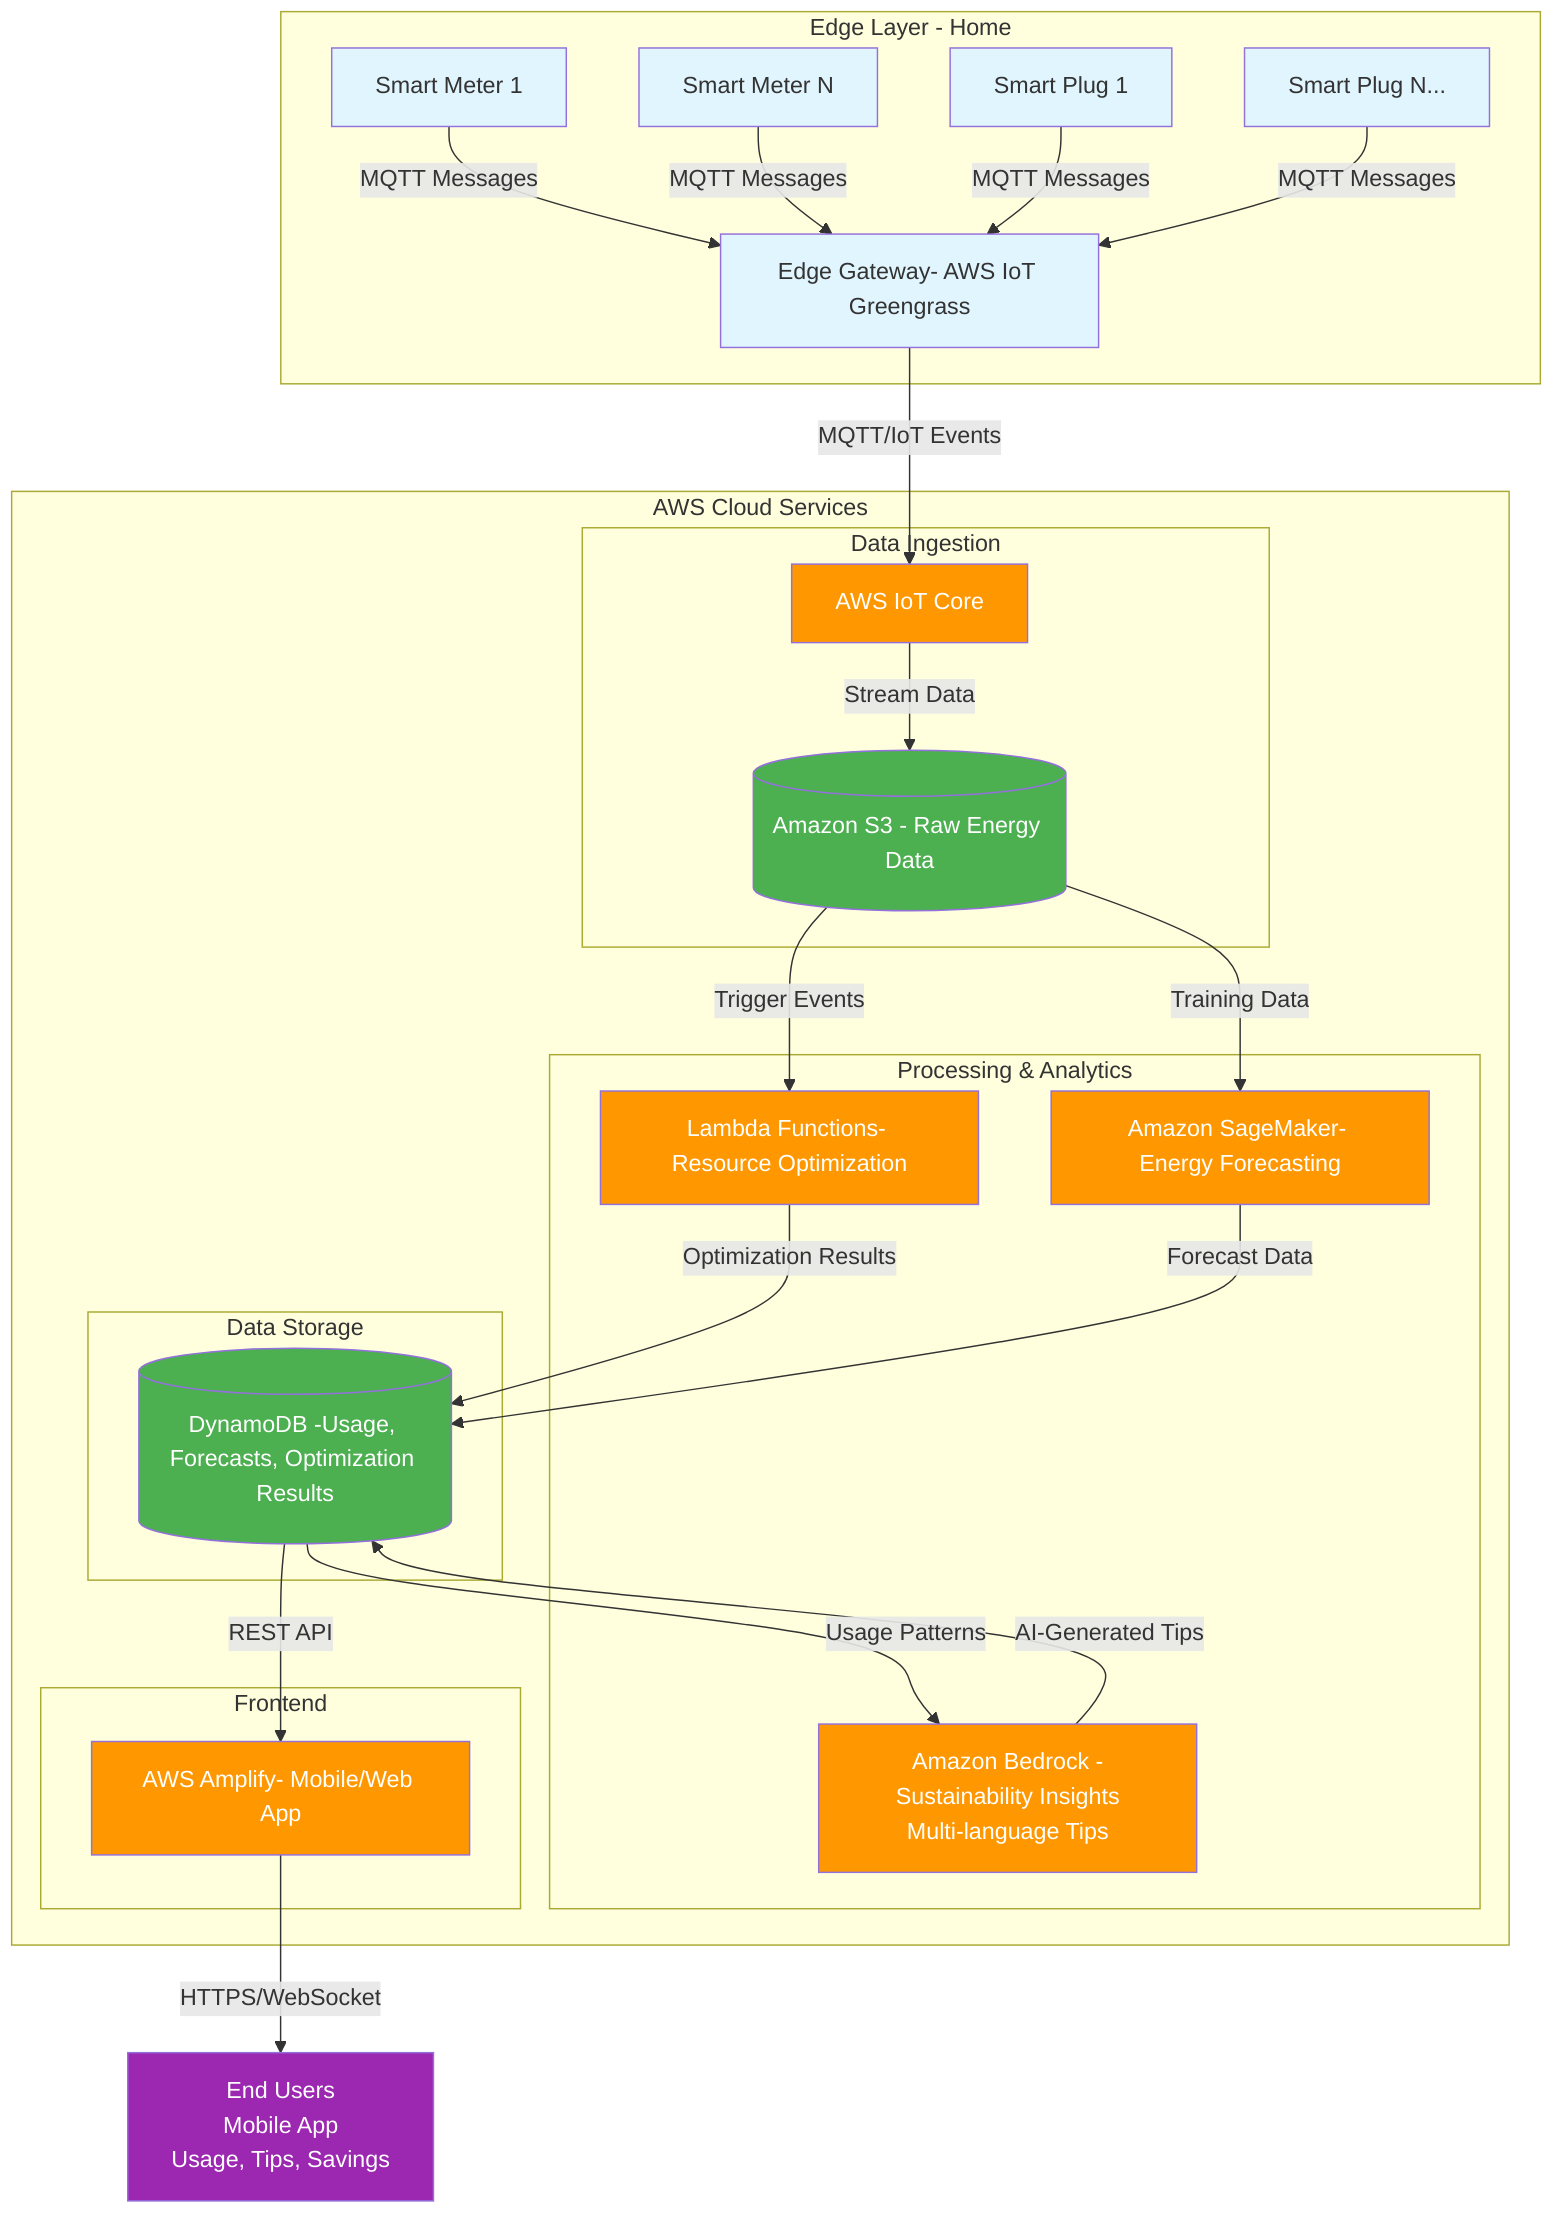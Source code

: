 flowchart TB
 subgraph subGraph0["Edge Layer - Home"]
        SM1["Smart Meter 1"]
        SM2["Smart Meter N"]
        SP1["Smart Plug 1"]
        SP2["Smart Plug N..."]
        EG["Edge Gateway- AWS IoT Greengrass"]
  end
 subgraph subGraph1["Data Ingestion"]
        IOT["AWS IoT Core"]
        S3[("Amazon S3 - Raw Energy Data")]
  end
 subgraph subGraph2["Processing & Analytics"]
        LAMBDA1["Lambda Functions- Resource Optimization"]
        SAGE["Amazon SageMaker- Energy Forecasting"]
        BEDROCK["Amazon Bedrock -Sustainability Insights\nMulti-language Tips"]
  end
 subgraph subGraph3["Data Storage"]
        DYNAMO[("DynamoDB -Usage, Forecasts, Optimization Results")]
  end
 subgraph Frontend["Frontend"]
        AMPLIFY["AWS Amplify- Mobile/Web App"]
  end
 subgraph subGraph5["AWS Cloud Services"]
        subGraph1
        subGraph2
        subGraph3
        Frontend
  end
    SM1 -- MQTT Messages --> EG
    SM2 -- MQTT Messages --> EG
    SP1 -- MQTT Messages --> EG
    SP2 -- MQTT Messages --> EG
    EG -- MQTT/IoT Events --> IOT
    IOT -- Stream Data --> S3
    S3 -- Trigger Events --> LAMBDA1
    S3 -- Training Data --> SAGE
    LAMBDA1 -- Optimization Results --> DYNAMO
    SAGE -- Forecast Data --> DYNAMO
    DYNAMO -- Usage Patterns --> BEDROCK
    BEDROCK -- "AI-Generated Tips" --> DYNAMO
    DYNAMO -- REST API --> AMPLIFY
    AMPLIFY -- HTTPS/WebSocket --> USER["End Users\nMobile App\nUsage, Tips, Savings"]
     SM1:::edge
     SM2:::edge
     SP1:::edge
     SP2:::edge
     EG:::edge
     IOT:::aws
     S3:::storage
     LAMBDA1:::aws
     SAGE:::aws
     BEDROCK:::aws
     DYNAMO:::storage
     AMPLIFY:::aws
     USER:::user
    classDef edge fill:#e1f5fe
    classDef aws fill:#ff9800,color:#fff
    classDef storage fill:#4caf50,color:#fff
    classDef user fill:#9c27b0,color:#fff